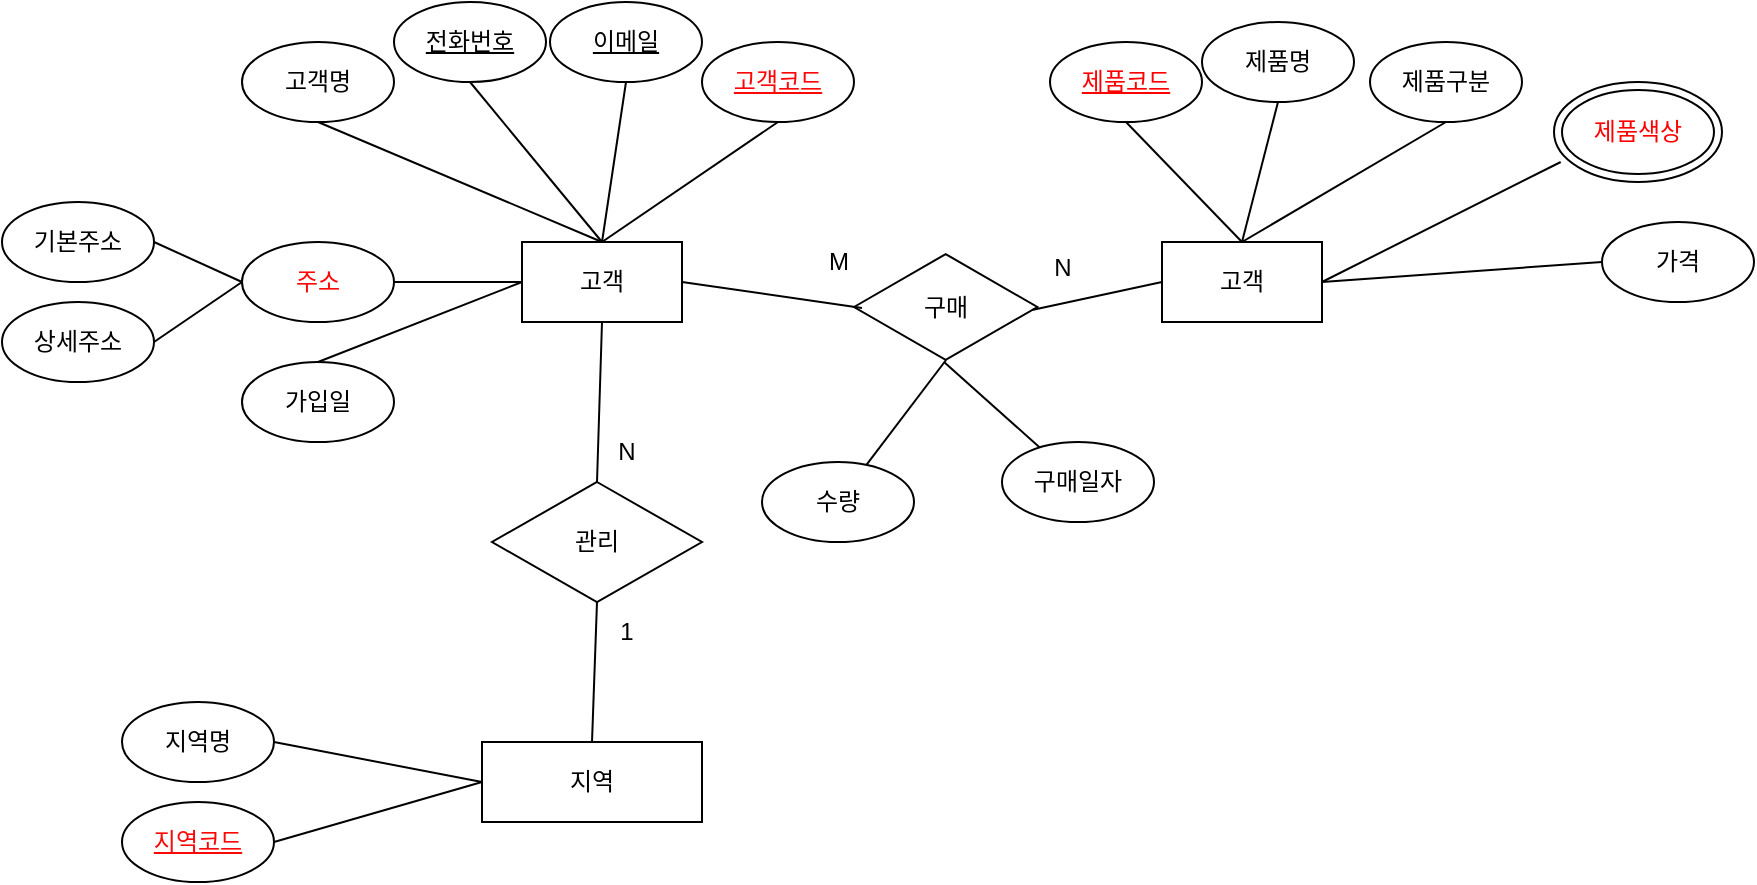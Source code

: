 <mxfile version="22.1.15" type="github">
  <diagram name="페이지-1" id="Bvkgl94_tbdnJmF64sgU">
    <mxGraphModel dx="1386" dy="759" grid="1" gridSize="10" guides="1" tooltips="1" connect="1" arrows="1" fold="1" page="1" pageScale="1" pageWidth="3300" pageHeight="4681" math="0" shadow="0">
      <root>
        <mxCell id="0" />
        <mxCell id="1" parent="0" />
        <mxCell id="wNaKUnrIgGSp3-8lSlK4-1" value="고객" style="rounded=0;whiteSpace=wrap;html=1;strokeWidth=1;" vertex="1" parent="1">
          <mxGeometry x="300" y="320" width="80" height="40" as="geometry" />
        </mxCell>
        <mxCell id="wNaKUnrIgGSp3-8lSlK4-2" value="이메일" style="ellipse;whiteSpace=wrap;html=1;strokeWidth=1;fontStyle=4" vertex="1" parent="1">
          <mxGeometry x="314" y="200" width="76" height="40" as="geometry" />
        </mxCell>
        <mxCell id="wNaKUnrIgGSp3-8lSlK4-3" value="" style="endArrow=none;html=1;rounded=0;entryX=0.5;entryY=1;entryDx=0;entryDy=0;exitX=0.5;exitY=0;exitDx=0;exitDy=0;strokeWidth=1;" edge="1" parent="1" source="wNaKUnrIgGSp3-8lSlK4-1" target="wNaKUnrIgGSp3-8lSlK4-2">
          <mxGeometry width="50" height="50" relative="1" as="geometry">
            <mxPoint x="320" y="300" as="sourcePoint" />
            <mxPoint x="370" y="250" as="targetPoint" />
          </mxGeometry>
        </mxCell>
        <mxCell id="wNaKUnrIgGSp3-8lSlK4-4" value="고객코드" style="ellipse;whiteSpace=wrap;html=1;strokeWidth=1;fontStyle=4;fontColor=#fb0909;" vertex="1" parent="1">
          <mxGeometry x="390" y="220" width="76" height="40" as="geometry" />
        </mxCell>
        <mxCell id="wNaKUnrIgGSp3-8lSlK4-5" value="" style="endArrow=none;html=1;rounded=0;entryX=0.5;entryY=1;entryDx=0;entryDy=0;exitX=0.5;exitY=0;exitDx=0;exitDy=0;strokeWidth=1;" edge="1" parent="1" target="wNaKUnrIgGSp3-8lSlK4-4" source="wNaKUnrIgGSp3-8lSlK4-1">
          <mxGeometry width="50" height="50" relative="1" as="geometry">
            <mxPoint x="350" y="330" as="sourcePoint" />
            <mxPoint x="380" y="260" as="targetPoint" />
          </mxGeometry>
        </mxCell>
        <mxCell id="wNaKUnrIgGSp3-8lSlK4-6" value="주소" style="ellipse;whiteSpace=wrap;html=1;strokeWidth=1;fontColor=#fb0909;" vertex="1" parent="1">
          <mxGeometry x="160" y="320" width="76" height="40" as="geometry" />
        </mxCell>
        <mxCell id="wNaKUnrIgGSp3-8lSlK4-7" value="" style="endArrow=none;html=1;rounded=0;entryX=1;entryY=0.5;entryDx=0;entryDy=0;exitX=0;exitY=0.5;exitDx=0;exitDy=0;strokeWidth=1;" edge="1" parent="1" target="wNaKUnrIgGSp3-8lSlK4-6" source="wNaKUnrIgGSp3-8lSlK4-1">
          <mxGeometry width="50" height="50" relative="1" as="geometry">
            <mxPoint x="360" y="340" as="sourcePoint" />
            <mxPoint x="390" y="270" as="targetPoint" />
          </mxGeometry>
        </mxCell>
        <mxCell id="wNaKUnrIgGSp3-8lSlK4-8" value="가입일" style="ellipse;whiteSpace=wrap;html=1;strokeWidth=1;" vertex="1" parent="1">
          <mxGeometry x="160" y="380" width="76" height="40" as="geometry" />
        </mxCell>
        <mxCell id="wNaKUnrIgGSp3-8lSlK4-9" value="" style="endArrow=none;html=1;rounded=0;entryX=0.5;entryY=0;entryDx=0;entryDy=0;exitX=0;exitY=0.5;exitDx=0;exitDy=0;strokeWidth=1;" edge="1" parent="1" target="wNaKUnrIgGSp3-8lSlK4-8" source="wNaKUnrIgGSp3-8lSlK4-1">
          <mxGeometry width="50" height="50" relative="1" as="geometry">
            <mxPoint x="370" y="350" as="sourcePoint" />
            <mxPoint x="400" y="280" as="targetPoint" />
          </mxGeometry>
        </mxCell>
        <mxCell id="wNaKUnrIgGSp3-8lSlK4-10" value="고객명" style="ellipse;whiteSpace=wrap;html=1;strokeWidth=1;" vertex="1" parent="1">
          <mxGeometry x="160" y="220" width="76" height="40" as="geometry" />
        </mxCell>
        <mxCell id="wNaKUnrIgGSp3-8lSlK4-11" value="" style="endArrow=none;html=1;rounded=0;entryX=0.5;entryY=1;entryDx=0;entryDy=0;exitX=0.5;exitY=0;exitDx=0;exitDy=0;strokeWidth=1;" edge="1" parent="1" target="wNaKUnrIgGSp3-8lSlK4-10" source="wNaKUnrIgGSp3-8lSlK4-1">
          <mxGeometry width="50" height="50" relative="1" as="geometry">
            <mxPoint x="380" y="360" as="sourcePoint" />
            <mxPoint x="410" y="290" as="targetPoint" />
          </mxGeometry>
        </mxCell>
        <mxCell id="wNaKUnrIgGSp3-8lSlK4-12" value="전화번호" style="ellipse;whiteSpace=wrap;html=1;strokeWidth=1;fontStyle=4" vertex="1" parent="1">
          <mxGeometry x="236" y="200" width="76" height="40" as="geometry" />
        </mxCell>
        <mxCell id="wNaKUnrIgGSp3-8lSlK4-13" value="" style="endArrow=none;html=1;rounded=0;entryX=0.5;entryY=1;entryDx=0;entryDy=0;exitX=0.5;exitY=0;exitDx=0;exitDy=0;strokeWidth=1;" edge="1" parent="1" target="wNaKUnrIgGSp3-8lSlK4-12" source="wNaKUnrIgGSp3-8lSlK4-1">
          <mxGeometry width="50" height="50" relative="1" as="geometry">
            <mxPoint x="230" y="330" as="sourcePoint" />
            <mxPoint x="260" y="260" as="targetPoint" />
          </mxGeometry>
        </mxCell>
        <mxCell id="wNaKUnrIgGSp3-8lSlK4-14" value="기본주소" style="ellipse;whiteSpace=wrap;html=1;strokeWidth=1;" vertex="1" parent="1">
          <mxGeometry x="40" y="300" width="76" height="40" as="geometry" />
        </mxCell>
        <mxCell id="wNaKUnrIgGSp3-8lSlK4-15" value="" style="endArrow=none;html=1;rounded=0;entryX=1;entryY=0.5;entryDx=0;entryDy=0;exitX=0;exitY=0.5;exitDx=0;exitDy=0;strokeWidth=1;" edge="1" parent="1" target="wNaKUnrIgGSp3-8lSlK4-14" source="wNaKUnrIgGSp3-8lSlK4-6">
          <mxGeometry width="50" height="50" relative="1" as="geometry">
            <mxPoint x="350" y="330" as="sourcePoint" />
            <mxPoint x="420" y="300" as="targetPoint" />
          </mxGeometry>
        </mxCell>
        <mxCell id="wNaKUnrIgGSp3-8lSlK4-16" value="상세주소" style="ellipse;whiteSpace=wrap;html=1;strokeWidth=1;" vertex="1" parent="1">
          <mxGeometry x="40" y="350" width="76" height="40" as="geometry" />
        </mxCell>
        <mxCell id="wNaKUnrIgGSp3-8lSlK4-17" value="" style="endArrow=none;html=1;rounded=0;entryX=1;entryY=0.5;entryDx=0;entryDy=0;exitX=0;exitY=0.5;exitDx=0;exitDy=0;strokeWidth=1;" edge="1" parent="1" target="wNaKUnrIgGSp3-8lSlK4-16" source="wNaKUnrIgGSp3-8lSlK4-6">
          <mxGeometry width="50" height="50" relative="1" as="geometry">
            <mxPoint x="220" y="450" as="sourcePoint" />
            <mxPoint x="290" y="420" as="targetPoint" />
          </mxGeometry>
        </mxCell>
        <mxCell id="wNaKUnrIgGSp3-8lSlK4-18" value="고객" style="rounded=0;whiteSpace=wrap;html=1;strokeWidth=1;" vertex="1" parent="1">
          <mxGeometry x="620" y="320" width="80" height="40" as="geometry" />
        </mxCell>
        <mxCell id="wNaKUnrIgGSp3-8lSlK4-19" value="제품구분" style="ellipse;whiteSpace=wrap;html=1;strokeWidth=1;" vertex="1" parent="1">
          <mxGeometry x="724" y="220" width="76" height="40" as="geometry" />
        </mxCell>
        <mxCell id="wNaKUnrIgGSp3-8lSlK4-20" value="" style="endArrow=none;html=1;rounded=0;entryX=0.5;entryY=1;entryDx=0;entryDy=0;exitX=0.5;exitY=0;exitDx=0;exitDy=0;strokeWidth=1;" edge="1" parent="1" source="wNaKUnrIgGSp3-8lSlK4-18" target="wNaKUnrIgGSp3-8lSlK4-19">
          <mxGeometry width="50" height="50" relative="1" as="geometry">
            <mxPoint x="640" y="300" as="sourcePoint" />
            <mxPoint x="690" y="250" as="targetPoint" />
          </mxGeometry>
        </mxCell>
        <mxCell id="wNaKUnrIgGSp3-8lSlK4-22" value="" style="endArrow=none;html=1;rounded=0;entryX=0.04;entryY=0.8;entryDx=0;entryDy=0;exitX=1;exitY=0.5;exitDx=0;exitDy=0;strokeWidth=1;entryPerimeter=0;" edge="1" parent="1" source="wNaKUnrIgGSp3-8lSlK4-18" target="wNaKUnrIgGSp3-8lSlK4-31">
          <mxGeometry width="50" height="50" relative="1" as="geometry">
            <mxPoint x="670" y="330" as="sourcePoint" />
            <mxPoint x="838" y="290" as="targetPoint" />
          </mxGeometry>
        </mxCell>
        <mxCell id="wNaKUnrIgGSp3-8lSlK4-23" value="가격" style="ellipse;whiteSpace=wrap;html=1;strokeWidth=1;" vertex="1" parent="1">
          <mxGeometry x="840" y="310" width="76" height="40" as="geometry" />
        </mxCell>
        <mxCell id="wNaKUnrIgGSp3-8lSlK4-24" value="" style="endArrow=none;html=1;rounded=0;entryX=0;entryY=0.5;entryDx=0;entryDy=0;strokeWidth=1;" edge="1" parent="1" target="wNaKUnrIgGSp3-8lSlK4-23">
          <mxGeometry width="50" height="50" relative="1" as="geometry">
            <mxPoint x="700" y="340" as="sourcePoint" />
            <mxPoint x="710" y="270" as="targetPoint" />
          </mxGeometry>
        </mxCell>
        <mxCell id="wNaKUnrIgGSp3-8lSlK4-27" value="제품코드" style="ellipse;whiteSpace=wrap;html=1;strokeWidth=1;fontStyle=4;fontColor=#FF0000;" vertex="1" parent="1">
          <mxGeometry x="564" y="220" width="76" height="40" as="geometry" />
        </mxCell>
        <mxCell id="wNaKUnrIgGSp3-8lSlK4-28" value="" style="endArrow=none;html=1;rounded=0;entryX=0.5;entryY=1;entryDx=0;entryDy=0;exitX=0.5;exitY=0;exitDx=0;exitDy=0;strokeWidth=1;" edge="1" parent="1" source="wNaKUnrIgGSp3-8lSlK4-18" target="wNaKUnrIgGSp3-8lSlK4-27">
          <mxGeometry width="50" height="50" relative="1" as="geometry">
            <mxPoint x="700" y="360" as="sourcePoint" />
            <mxPoint x="730" y="290" as="targetPoint" />
          </mxGeometry>
        </mxCell>
        <mxCell id="wNaKUnrIgGSp3-8lSlK4-29" value="제품명" style="ellipse;whiteSpace=wrap;html=1;strokeWidth=1;" vertex="1" parent="1">
          <mxGeometry x="640" y="210" width="76" height="40" as="geometry" />
        </mxCell>
        <mxCell id="wNaKUnrIgGSp3-8lSlK4-30" value="" style="endArrow=none;html=1;rounded=0;entryX=0.5;entryY=1;entryDx=0;entryDy=0;exitX=0.5;exitY=0;exitDx=0;exitDy=0;strokeWidth=1;" edge="1" parent="1" source="wNaKUnrIgGSp3-8lSlK4-18" target="wNaKUnrIgGSp3-8lSlK4-29">
          <mxGeometry width="50" height="50" relative="1" as="geometry">
            <mxPoint x="550" y="330" as="sourcePoint" />
            <mxPoint x="580" y="260" as="targetPoint" />
          </mxGeometry>
        </mxCell>
        <mxCell id="wNaKUnrIgGSp3-8lSlK4-31" value="제품색상" style="ellipse;shape=doubleEllipse;whiteSpace=wrap;html=1;fontColor=#FF0000;" vertex="1" parent="1">
          <mxGeometry x="816" y="240" width="84" height="50" as="geometry" />
        </mxCell>
        <mxCell id="wNaKUnrIgGSp3-8lSlK4-32" value="구매" style="html=1;whiteSpace=wrap;aspect=fixed;shape=isoRectangle;" vertex="1" parent="1">
          <mxGeometry x="466" y="325" width="91.67" height="55" as="geometry" />
        </mxCell>
        <mxCell id="wNaKUnrIgGSp3-8lSlK4-34" value="" style="endArrow=none;html=1;rounded=0;exitX=0.971;exitY=0.527;exitDx=0;exitDy=0;exitPerimeter=0;entryX=0;entryY=0.5;entryDx=0;entryDy=0;" edge="1" parent="1" source="wNaKUnrIgGSp3-8lSlK4-32" target="wNaKUnrIgGSp3-8lSlK4-18">
          <mxGeometry width="50" height="50" relative="1" as="geometry">
            <mxPoint x="570" y="420" as="sourcePoint" />
            <mxPoint x="620" y="370" as="targetPoint" />
          </mxGeometry>
        </mxCell>
        <mxCell id="wNaKUnrIgGSp3-8lSlK4-35" value="" style="endArrow=none;html=1;rounded=0;exitX=1;exitY=0.5;exitDx=0;exitDy=0;" edge="1" parent="1" source="wNaKUnrIgGSp3-8lSlK4-1">
          <mxGeometry width="50" height="50" relative="1" as="geometry">
            <mxPoint x="380" y="345" as="sourcePoint" />
            <mxPoint x="470" y="353" as="targetPoint" />
          </mxGeometry>
        </mxCell>
        <mxCell id="wNaKUnrIgGSp3-8lSlK4-40" value="구매일자" style="ellipse;whiteSpace=wrap;html=1;strokeWidth=1;" vertex="1" parent="1">
          <mxGeometry x="540" y="420" width="76" height="40" as="geometry" />
        </mxCell>
        <mxCell id="wNaKUnrIgGSp3-8lSlK4-41" value="수량" style="ellipse;whiteSpace=wrap;html=1;strokeWidth=1;" vertex="1" parent="1">
          <mxGeometry x="420" y="430" width="76" height="40" as="geometry" />
        </mxCell>
        <mxCell id="wNaKUnrIgGSp3-8lSlK4-42" value="" style="endArrow=none;html=1;rounded=0;entryX=0.491;entryY=1;entryDx=0;entryDy=0;entryPerimeter=0;" edge="1" parent="1" source="wNaKUnrIgGSp3-8lSlK4-40" target="wNaKUnrIgGSp3-8lSlK4-32">
          <mxGeometry width="50" height="50" relative="1" as="geometry">
            <mxPoint x="570" y="420" as="sourcePoint" />
            <mxPoint x="620" y="370" as="targetPoint" />
          </mxGeometry>
        </mxCell>
        <mxCell id="wNaKUnrIgGSp3-8lSlK4-43" value="" style="endArrow=none;html=1;rounded=0;entryX=0.502;entryY=0.982;entryDx=0;entryDy=0;entryPerimeter=0;" edge="1" parent="1" source="wNaKUnrIgGSp3-8lSlK4-41" target="wNaKUnrIgGSp3-8lSlK4-32">
          <mxGeometry width="50" height="50" relative="1" as="geometry">
            <mxPoint x="570" y="420" as="sourcePoint" />
            <mxPoint x="620" y="370" as="targetPoint" />
          </mxGeometry>
        </mxCell>
        <mxCell id="wNaKUnrIgGSp3-8lSlK4-45" value="" style="endArrow=none;html=1;rounded=0;entryX=0.5;entryY=1;entryDx=0;entryDy=0;exitX=0.5;exitY=0;exitDx=0;exitDy=0;" edge="1" parent="1" source="wNaKUnrIgGSp3-8lSlK4-46" target="wNaKUnrIgGSp3-8lSlK4-1">
          <mxGeometry width="50" height="50" relative="1" as="geometry">
            <mxPoint x="340" y="440" as="sourcePoint" />
            <mxPoint x="620" y="370" as="targetPoint" />
          </mxGeometry>
        </mxCell>
        <mxCell id="wNaKUnrIgGSp3-8lSlK4-46" value="관리" style="rhombus;whiteSpace=wrap;html=1;" vertex="1" parent="1">
          <mxGeometry x="285" y="440" width="105" height="60" as="geometry" />
        </mxCell>
        <mxCell id="wNaKUnrIgGSp3-8lSlK4-48" value="" style="endArrow=none;html=1;rounded=0;entryX=0.5;entryY=1;entryDx=0;entryDy=0;exitX=0.5;exitY=0;exitDx=0;exitDy=0;" edge="1" parent="1" source="wNaKUnrIgGSp3-8lSlK4-51" target="wNaKUnrIgGSp3-8lSlK4-46">
          <mxGeometry width="50" height="50" relative="1" as="geometry">
            <mxPoint x="338" y="560" as="sourcePoint" />
            <mxPoint x="335" y="500" as="targetPoint" />
          </mxGeometry>
        </mxCell>
        <mxCell id="wNaKUnrIgGSp3-8lSlK4-51" value="지역" style="rounded=0;whiteSpace=wrap;html=1;" vertex="1" parent="1">
          <mxGeometry x="280" y="570" width="110" height="40" as="geometry" />
        </mxCell>
        <mxCell id="wNaKUnrIgGSp3-8lSlK4-52" value="지역명" style="ellipse;whiteSpace=wrap;html=1;strokeWidth=1;" vertex="1" parent="1">
          <mxGeometry x="100" y="550" width="76" height="40" as="geometry" />
        </mxCell>
        <mxCell id="wNaKUnrIgGSp3-8lSlK4-53" value="" style="endArrow=none;html=1;rounded=0;entryX=1;entryY=0.5;entryDx=0;entryDy=0;strokeWidth=1;" edge="1" parent="1" target="wNaKUnrIgGSp3-8lSlK4-52">
          <mxGeometry width="50" height="50" relative="1" as="geometry">
            <mxPoint x="280" y="590" as="sourcePoint" />
            <mxPoint x="410" y="290" as="targetPoint" />
          </mxGeometry>
        </mxCell>
        <mxCell id="wNaKUnrIgGSp3-8lSlK4-54" value="지역코드" style="ellipse;whiteSpace=wrap;html=1;strokeWidth=1;fontStyle=4;fontColor=#fb0909;" vertex="1" parent="1">
          <mxGeometry x="100" y="600" width="76" height="40" as="geometry" />
        </mxCell>
        <mxCell id="wNaKUnrIgGSp3-8lSlK4-55" value="" style="endArrow=none;html=1;rounded=0;exitX=0;exitY=0.5;exitDx=0;exitDy=0;strokeWidth=1;entryX=1;entryY=0.5;entryDx=0;entryDy=0;" edge="1" parent="1" target="wNaKUnrIgGSp3-8lSlK4-54" source="wNaKUnrIgGSp3-8lSlK4-51">
          <mxGeometry width="50" height="50" relative="1" as="geometry">
            <mxPoint x="285" y="590" as="sourcePoint" />
            <mxPoint x="190" y="630" as="targetPoint" />
          </mxGeometry>
        </mxCell>
        <mxCell id="wNaKUnrIgGSp3-8lSlK4-57" value="N" style="text;html=1;align=center;verticalAlign=middle;resizable=0;points=[];autosize=1;strokeColor=none;fillColor=none;" vertex="1" parent="1">
          <mxGeometry x="337" y="410" width="30" height="30" as="geometry" />
        </mxCell>
        <mxCell id="wNaKUnrIgGSp3-8lSlK4-58" value="1" style="text;html=1;align=center;verticalAlign=middle;resizable=0;points=[];autosize=1;strokeColor=none;fillColor=none;" vertex="1" parent="1">
          <mxGeometry x="337" y="500" width="30" height="30" as="geometry" />
        </mxCell>
        <mxCell id="wNaKUnrIgGSp3-8lSlK4-59" value="M" style="text;html=1;align=center;verticalAlign=middle;resizable=0;points=[];autosize=1;strokeColor=none;fillColor=none;" vertex="1" parent="1">
          <mxGeometry x="443" y="315" width="30" height="30" as="geometry" />
        </mxCell>
        <mxCell id="wNaKUnrIgGSp3-8lSlK4-60" value="N" style="text;html=1;align=center;verticalAlign=middle;resizable=0;points=[];autosize=1;strokeColor=none;fillColor=none;" vertex="1" parent="1">
          <mxGeometry x="555" y="318" width="30" height="30" as="geometry" />
        </mxCell>
      </root>
    </mxGraphModel>
  </diagram>
</mxfile>
